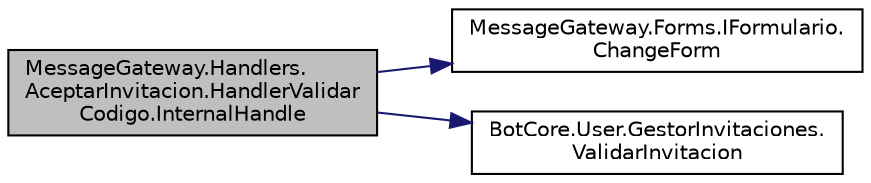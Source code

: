 digraph "MessageGateway.Handlers.AceptarInvitacion.HandlerValidarCodigo.InternalHandle"
{
 // INTERACTIVE_SVG=YES
 // LATEX_PDF_SIZE
  edge [fontname="Helvetica",fontsize="10",labelfontname="Helvetica",labelfontsize="10"];
  node [fontname="Helvetica",fontsize="10",shape=record];
  rankdir="LR";
  Node1 [label="MessageGateway.Handlers.\lAceptarInvitacion.HandlerValidar\lCodigo.InternalHandle",height=0.2,width=0.4,color="black", fillcolor="grey75", style="filled", fontcolor="black",tooltip="Internal handle que revisa si existe el token y redirecciona acordemente."];
  Node1 -> Node2 [color="midnightblue",fontsize="10",style="solid",fontname="Helvetica"];
  Node2 [label="MessageGateway.Forms.IFormulario.\lChangeForm",height=0.2,width=0.4,color="black", fillcolor="white", style="filled",URL="$interfaceMessageGateway_1_1Forms_1_1IFormulario.html#af719fd1f858d7ee2d94b86b16ec7399d",tooltip="Metodo que cambia el formulario donde esta parado el usuario."];
  Node1 -> Node3 [color="midnightblue",fontsize="10",style="solid",fontname="Helvetica"];
  Node3 [label="BotCore.User.GestorInvitaciones.\lValidarInvitacion",height=0.2,width=0.4,color="black", fillcolor="white", style="filled",URL="$classBotCore_1_1User_1_1GestorInvitaciones.html#acb9da0e550346ac516f19ace4800d7b3",tooltip="Metodo utilizado para validar que la invitación fue aceptada."];
}
